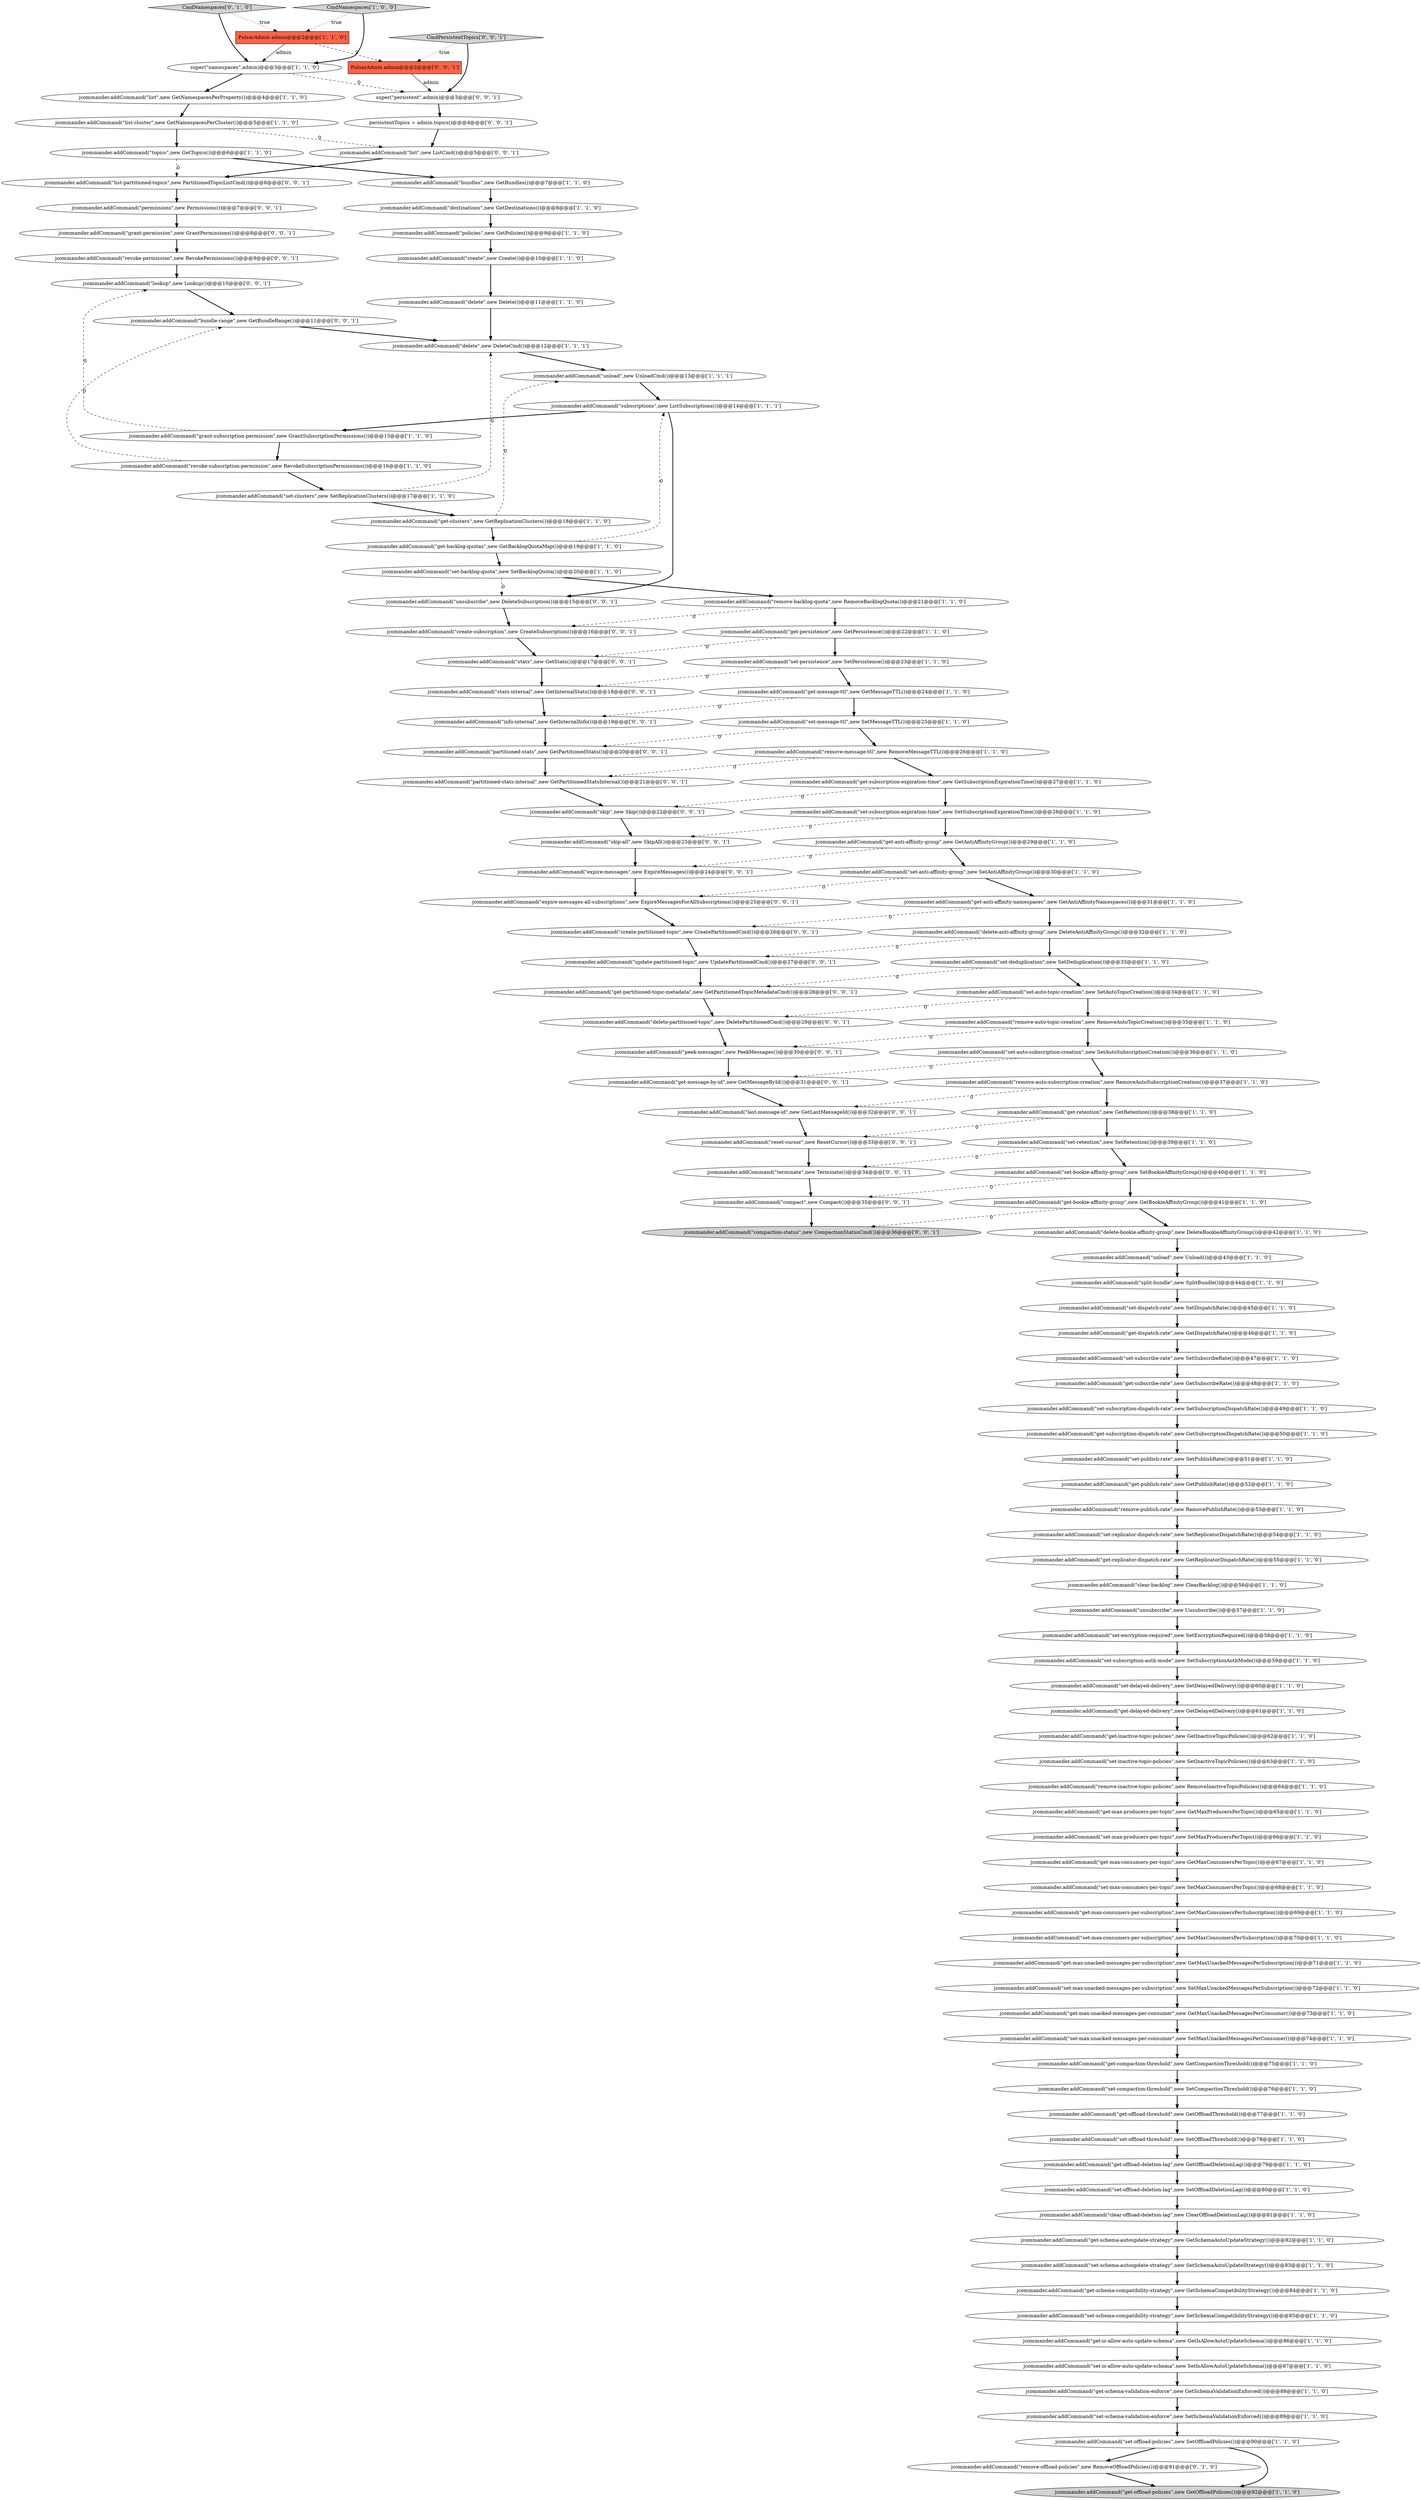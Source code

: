 digraph {
101 [style = filled, label = "CmdPersistentTopics['0', '0', '1']", fillcolor = lightgray, shape = diamond image = "AAA0AAABBB3BBB"];
7 [style = filled, label = "jcommander.addCommand(\"set-auto-topic-creation\",new SetAutoTopicCreation())@@@34@@@['1', '1', '0']", fillcolor = white, shape = ellipse image = "AAA0AAABBB1BBB"];
61 [style = filled, label = "jcommander.addCommand(\"get-publish-rate\",new GetPublishRate())@@@52@@@['1', '1', '0']", fillcolor = white, shape = ellipse image = "AAA0AAABBB1BBB"];
104 [style = filled, label = "jcommander.addCommand(\"get-message-by-id\",new GetMessageById())@@@31@@@['0', '0', '1']", fillcolor = white, shape = ellipse image = "AAA0AAABBB3BBB"];
16 [style = filled, label = "jcommander.addCommand(\"delete\",new DeleteCmd())@@@12@@@['1', '1', '1']", fillcolor = white, shape = ellipse image = "AAA0AAABBB1BBB"];
81 [style = filled, label = "jcommander.addCommand(\"set-message-ttl\",new SetMessageTTL())@@@25@@@['1', '1', '0']", fillcolor = white, shape = ellipse image = "AAA0AAABBB1BBB"];
87 [style = filled, label = "jcommander.addCommand(\"set-compaction-threshold\",new SetCompactionThreshold())@@@76@@@['1', '1', '0']", fillcolor = white, shape = ellipse image = "AAA0AAABBB1BBB"];
105 [style = filled, label = "super(\"persistent\",admin)@@@3@@@['0', '0', '1']", fillcolor = white, shape = ellipse image = "AAA0AAABBB3BBB"];
75 [style = filled, label = "jcommander.addCommand(\"get-schema-compatibility-strategy\",new GetSchemaCompatibilityStrategy())@@@84@@@['1', '1', '0']", fillcolor = white, shape = ellipse image = "AAA0AAABBB1BBB"];
36 [style = filled, label = "jcommander.addCommand(\"list-cluster\",new GetNamespacesPerCluster())@@@5@@@['1', '1', '0']", fillcolor = white, shape = ellipse image = "AAA0AAABBB1BBB"];
108 [style = filled, label = "jcommander.addCommand(\"terminate\",new Terminate())@@@34@@@['0', '0', '1']", fillcolor = white, shape = ellipse image = "AAA0AAABBB3BBB"];
68 [style = filled, label = "jcommander.addCommand(\"topics\",new GetTopics())@@@6@@@['1', '1', '0']", fillcolor = white, shape = ellipse image = "AAA0AAABBB1BBB"];
20 [style = filled, label = "jcommander.addCommand(\"get-subscription-expiration-time\",new GetSubscriptionExpirationTime())@@@27@@@['1', '1', '0']", fillcolor = white, shape = ellipse image = "AAA0AAABBB1BBB"];
39 [style = filled, label = "jcommander.addCommand(\"set-inactive-topic-policies\",new SetInactiveTopicPolicies())@@@63@@@['1', '1', '0']", fillcolor = white, shape = ellipse image = "AAA0AAABBB1BBB"];
3 [style = filled, label = "jcommander.addCommand(\"set-persistence\",new SetPersistence())@@@23@@@['1', '1', '0']", fillcolor = white, shape = ellipse image = "AAA0AAABBB1BBB"];
40 [style = filled, label = "jcommander.addCommand(\"get-backlog-quotas\",new GetBacklogQuotaMap())@@@19@@@['1', '1', '0']", fillcolor = white, shape = ellipse image = "AAA0AAABBB1BBB"];
77 [style = filled, label = "jcommander.addCommand(\"get-compaction-threshold\",new GetCompactionThreshold())@@@75@@@['1', '1', '0']", fillcolor = white, shape = ellipse image = "AAA0AAABBB1BBB"];
57 [style = filled, label = "jcommander.addCommand(\"set-auto-subscription-creation\",new SetAutoSubscriptionCreation())@@@36@@@['1', '1', '0']", fillcolor = white, shape = ellipse image = "AAA0AAABBB1BBB"];
25 [style = filled, label = "jcommander.addCommand(\"subscriptions\",new ListSubscriptions())@@@14@@@['1', '1', '1']", fillcolor = white, shape = ellipse image = "AAA0AAABBB1BBB"];
34 [style = filled, label = "jcommander.addCommand(\"get-offload-deletion-lag\",new GetOffloadDeletionLag())@@@79@@@['1', '1', '0']", fillcolor = white, shape = ellipse image = "AAA0AAABBB1BBB"];
102 [style = filled, label = "jcommander.addCommand(\"get-partitioned-topic-metadata\",new GetPartitionedTopicMetadataCmd())@@@28@@@['0', '0', '1']", fillcolor = white, shape = ellipse image = "AAA0AAABBB3BBB"];
124 [style = filled, label = "jcommander.addCommand(\"skip\",new Skip())@@@22@@@['0', '0', '1']", fillcolor = white, shape = ellipse image = "AAA0AAABBB3BBB"];
19 [style = filled, label = "jcommander.addCommand(\"set-schema-compatibility-strategy\",new SetSchemaCompatibilityStrategy())@@@85@@@['1', '1', '0']", fillcolor = white, shape = ellipse image = "AAA0AAABBB1BBB"];
47 [style = filled, label = "jcommander.addCommand(\"set-publish-rate\",new SetPublishRate())@@@51@@@['1', '1', '0']", fillcolor = white, shape = ellipse image = "AAA0AAABBB1BBB"];
10 [style = filled, label = "jcommander.addCommand(\"get-max-producers-per-topic\",new GetMaxProducersPerTopic())@@@65@@@['1', '1', '0']", fillcolor = white, shape = ellipse image = "AAA0AAABBB1BBB"];
94 [style = filled, label = "jcommander.addCommand(\"stats-internal\",new GetInternalStats())@@@18@@@['0', '0', '1']", fillcolor = white, shape = ellipse image = "AAA0AAABBB3BBB"];
24 [style = filled, label = "jcommander.addCommand(\"delete-bookie-affinity-group\",new DeleteBookieAffinityGroup())@@@42@@@['1', '1', '0']", fillcolor = white, shape = ellipse image = "AAA0AAABBB1BBB"];
45 [style = filled, label = "jcommander.addCommand(\"get-replicator-dispatch-rate\",new GetReplicatorDispatchRate())@@@55@@@['1', '1', '0']", fillcolor = white, shape = ellipse image = "AAA0AAABBB1BBB"];
1 [style = filled, label = "jcommander.addCommand(\"get-subscription-dispatch-rate\",new GetSubscriptionDispatchRate())@@@50@@@['1', '1', '0']", fillcolor = white, shape = ellipse image = "AAA0AAABBB1BBB"];
92 [style = filled, label = "jcommander.addCommand(\"remove-offload-policies\",new RemoveOffloadPolicies())@@@91@@@['0', '1', '0']", fillcolor = white, shape = ellipse image = "AAA1AAABBB2BBB"];
43 [style = filled, label = "jcommander.addCommand(\"grant-subscription-permission\",new GrantSubscriptionPermissions())@@@15@@@['1', '1', '0']", fillcolor = white, shape = ellipse image = "AAA0AAABBB1BBB"];
0 [style = filled, label = "jcommander.addCommand(\"remove-auto-subscription-creation\",new RemoveAutoSubscriptionCreation())@@@37@@@['1', '1', '0']", fillcolor = white, shape = ellipse image = "AAA0AAABBB1BBB"];
117 [style = filled, label = "jcommander.addCommand(\"expire-messages\",new ExpireMessages())@@@24@@@['0', '0', '1']", fillcolor = white, shape = ellipse image = "AAA0AAABBB3BBB"];
51 [style = filled, label = "jcommander.addCommand(\"delete-anti-affinity-group\",new DeleteAntiAffinityGroup())@@@32@@@['1', '1', '0']", fillcolor = white, shape = ellipse image = "AAA0AAABBB1BBB"];
72 [style = filled, label = "jcommander.addCommand(\"set-max-consumers-per-topic\",new SetMaxConsumersPerTopic())@@@68@@@['1', '1', '0']", fillcolor = white, shape = ellipse image = "AAA0AAABBB1BBB"];
98 [style = filled, label = "jcommander.addCommand(\"stats\",new GetStats())@@@17@@@['0', '0', '1']", fillcolor = white, shape = ellipse image = "AAA0AAABBB3BBB"];
14 [style = filled, label = "jcommander.addCommand(\"get-anti-affinity-namespaces\",new GetAntiAffinityNamespaces())@@@31@@@['1', '1', '0']", fillcolor = white, shape = ellipse image = "AAA0AAABBB1BBB"];
106 [style = filled, label = "jcommander.addCommand(\"compact\",new Compact())@@@35@@@['0', '0', '1']", fillcolor = white, shape = ellipse image = "AAA0AAABBB3BBB"];
114 [style = filled, label = "jcommander.addCommand(\"last-message-id\",new GetLastMessageId())@@@32@@@['0', '0', '1']", fillcolor = white, shape = ellipse image = "AAA0AAABBB3BBB"];
71 [style = filled, label = "jcommander.addCommand(\"remove-publish-rate\",new RemovePublishRate())@@@53@@@['1', '1', '0']", fillcolor = white, shape = ellipse image = "AAA0AAABBB1BBB"];
22 [style = filled, label = "jcommander.addCommand(\"set-offload-deletion-lag\",new SetOffloadDeletionLag())@@@80@@@['1', '1', '0']", fillcolor = white, shape = ellipse image = "AAA0AAABBB1BBB"];
123 [style = filled, label = "jcommander.addCommand(\"create-partitioned-topic\",new CreatePartitionedCmd())@@@26@@@['0', '0', '1']", fillcolor = white, shape = ellipse image = "AAA0AAABBB3BBB"];
41 [style = filled, label = "jcommander.addCommand(\"set-max-consumers-per-subscription\",new SetMaxConsumersPerSubscription())@@@70@@@['1', '1', '0']", fillcolor = white, shape = ellipse image = "AAA0AAABBB1BBB"];
46 [style = filled, label = "jcommander.addCommand(\"get-schema-validation-enforce\",new GetSchemaValidationEnforced())@@@88@@@['1', '1', '0']", fillcolor = white, shape = ellipse image = "AAA0AAABBB1BBB"];
112 [style = filled, label = "jcommander.addCommand(\"grant-permission\",new GrantPermissions())@@@8@@@['0', '0', '1']", fillcolor = white, shape = ellipse image = "AAA0AAABBB3BBB"];
42 [style = filled, label = "jcommander.addCommand(\"remove-message-ttl\",new RemoveMessageTTL())@@@26@@@['1', '1', '0']", fillcolor = white, shape = ellipse image = "AAA0AAABBB1BBB"];
30 [style = filled, label = "jcommander.addCommand(\"unload\",new Unload())@@@43@@@['1', '1', '0']", fillcolor = white, shape = ellipse image = "AAA0AAABBB1BBB"];
48 [style = filled, label = "jcommander.addCommand(\"set-schema-validation-enforce\",new SetSchemaValidationEnforced())@@@89@@@['1', '1', '0']", fillcolor = white, shape = ellipse image = "AAA0AAABBB1BBB"];
115 [style = filled, label = "jcommander.addCommand(\"delete-partitioned-topic\",new DeletePartitionedCmd())@@@29@@@['0', '0', '1']", fillcolor = white, shape = ellipse image = "AAA0AAABBB3BBB"];
118 [style = filled, label = "jcommander.addCommand(\"reset-cursor\",new ResetCursor())@@@33@@@['0', '0', '1']", fillcolor = white, shape = ellipse image = "AAA0AAABBB3BBB"];
91 [style = filled, label = "CmdNamespaces['0', '1', '0']", fillcolor = lightgray, shape = diamond image = "AAA0AAABBB2BBB"];
116 [style = filled, label = "jcommander.addCommand(\"lookup\",new Lookup())@@@10@@@['0', '0', '1']", fillcolor = white, shape = ellipse image = "AAA0AAABBB3BBB"];
69 [style = filled, label = "jcommander.addCommand(\"get-bookie-affinity-group\",new GetBookieAffinityGroup())@@@41@@@['1', '1', '0']", fillcolor = white, shape = ellipse image = "AAA0AAABBB1BBB"];
27 [style = filled, label = "jcommander.addCommand(\"set-backlog-quota\",new SetBacklogQuota())@@@20@@@['1', '1', '0']", fillcolor = white, shape = ellipse image = "AAA0AAABBB1BBB"];
50 [style = filled, label = "jcommander.addCommand(\"clear-offload-deletion-lag\",new ClearOffloadDeletionLag())@@@81@@@['1', '1', '0']", fillcolor = white, shape = ellipse image = "AAA0AAABBB1BBB"];
6 [style = filled, label = "jcommander.addCommand(\"set-encryption-required\",new SetEncryptionRequired())@@@58@@@['1', '1', '0']", fillcolor = white, shape = ellipse image = "AAA0AAABBB1BBB"];
74 [style = filled, label = "jcommander.addCommand(\"set-is-allow-auto-update-schema\",new SetIsAllowAutoUpdateSchema())@@@87@@@['1', '1', '0']", fillcolor = white, shape = ellipse image = "AAA0AAABBB1BBB"];
119 [style = filled, label = "jcommander.addCommand(\"expire-messages-all-subscriptions\",new ExpireMessagesForAllSubscriptions())@@@25@@@['0', '0', '1']", fillcolor = white, shape = ellipse image = "AAA0AAABBB3BBB"];
44 [style = filled, label = "jcommander.addCommand(\"set-retention\",new SetRetention())@@@39@@@['1', '1', '0']", fillcolor = white, shape = ellipse image = "AAA0AAABBB1BBB"];
59 [style = filled, label = "jcommander.addCommand(\"get-clusters\",new GetReplicationClusters())@@@18@@@['1', '1', '0']", fillcolor = white, shape = ellipse image = "AAA0AAABBB1BBB"];
79 [style = filled, label = "jcommander.addCommand(\"set-subscription-expiration-time\",new SetSubscriptionExpirationTime())@@@28@@@['1', '1', '0']", fillcolor = white, shape = ellipse image = "AAA0AAABBB1BBB"];
93 [style = filled, label = "persistentTopics = admin.topics()@@@4@@@['0', '0', '1']", fillcolor = white, shape = ellipse image = "AAA0AAABBB3BBB"];
107 [style = filled, label = "jcommander.addCommand(\"list-partitioned-topics\",new PartitionedTopicListCmd())@@@6@@@['0', '0', '1']", fillcolor = white, shape = ellipse image = "AAA0AAABBB3BBB"];
88 [style = filled, label = "super(\"namespaces\",admin)@@@3@@@['1', '1', '0']", fillcolor = white, shape = ellipse image = "AAA0AAABBB1BBB"];
56 [style = filled, label = "jcommander.addCommand(\"get-message-ttl\",new GetMessageTTL())@@@24@@@['1', '1', '0']", fillcolor = white, shape = ellipse image = "AAA0AAABBB1BBB"];
11 [style = filled, label = "jcommander.addCommand(\"split-bundle\",new SplitBundle())@@@44@@@['1', '1', '0']", fillcolor = white, shape = ellipse image = "AAA0AAABBB1BBB"];
35 [style = filled, label = "jcommander.addCommand(\"list\",new GetNamespacesPerProperty())@@@4@@@['1', '1', '0']", fillcolor = white, shape = ellipse image = "AAA0AAABBB1BBB"];
12 [style = filled, label = "jcommander.addCommand(\"unload\",new UnloadCmd())@@@13@@@['1', '1', '1']", fillcolor = white, shape = ellipse image = "AAA0AAABBB1BBB"];
31 [style = filled, label = "jcommander.addCommand(\"set-schema-autoupdate-strategy\",new SetSchemaAutoUpdateStrategy())@@@83@@@['1', '1', '0']", fillcolor = white, shape = ellipse image = "AAA0AAABBB1BBB"];
83 [style = filled, label = "jcommander.addCommand(\"get-offload-policies\",new GetOffloadPolicies())@@@92@@@['1', '1', '0']", fillcolor = lightgray, shape = ellipse image = "AAA0AAABBB1BBB"];
103 [style = filled, label = "PulsarAdmin admin@@@2@@@['0', '0', '1']", fillcolor = tomato, shape = box image = "AAA0AAABBB3BBB"];
84 [style = filled, label = "jcommander.addCommand(\"get-persistence\",new GetPersistence())@@@22@@@['1', '1', '0']", fillcolor = white, shape = ellipse image = "AAA0AAABBB1BBB"];
49 [style = filled, label = "jcommander.addCommand(\"remove-inactive-topic-policies\",new RemoveInactiveTopicPolicies())@@@64@@@['1', '1', '0']", fillcolor = white, shape = ellipse image = "AAA0AAABBB1BBB"];
63 [style = filled, label = "jcommander.addCommand(\"set-dispatch-rate\",new SetDispatchRate())@@@45@@@['1', '1', '0']", fillcolor = white, shape = ellipse image = "AAA0AAABBB1BBB"];
32 [style = filled, label = "jcommander.addCommand(\"set-replicator-dispatch-rate\",new SetReplicatorDispatchRate())@@@54@@@['1', '1', '0']", fillcolor = white, shape = ellipse image = "AAA0AAABBB1BBB"];
121 [style = filled, label = "jcommander.addCommand(\"create-subscription\",new CreateSubscription())@@@16@@@['0', '0', '1']", fillcolor = white, shape = ellipse image = "AAA0AAABBB3BBB"];
86 [style = filled, label = "jcommander.addCommand(\"get-anti-affinity-group\",new GetAntiAffinityGroup())@@@29@@@['1', '1', '0']", fillcolor = white, shape = ellipse image = "AAA0AAABBB1BBB"];
85 [style = filled, label = "jcommander.addCommand(\"get-max-consumers-per-topic\",new GetMaxConsumersPerTopic())@@@67@@@['1', '1', '0']", fillcolor = white, shape = ellipse image = "AAA0AAABBB1BBB"];
113 [style = filled, label = "jcommander.addCommand(\"revoke-permission\",new RevokePermissions())@@@9@@@['0', '0', '1']", fillcolor = white, shape = ellipse image = "AAA0AAABBB3BBB"];
73 [style = filled, label = "jcommander.addCommand(\"set-max-unacked-messages-per-consumer\",new SetMaxUnackedMessagesPerConsumer())@@@74@@@['1', '1', '0']", fillcolor = white, shape = ellipse image = "AAA0AAABBB1BBB"];
17 [style = filled, label = "jcommander.addCommand(\"get-is-allow-auto-update-schema\",new GetIsAllowAutoUpdateSchema())@@@86@@@['1', '1', '0']", fillcolor = white, shape = ellipse image = "AAA0AAABBB1BBB"];
38 [style = filled, label = "jcommander.addCommand(\"get-max-consumers-per-subscription\",new GetMaxConsumersPerSubscription())@@@69@@@['1', '1', '0']", fillcolor = white, shape = ellipse image = "AAA0AAABBB1BBB"];
97 [style = filled, label = "jcommander.addCommand(\"bundle-range\",new GetBundleRange())@@@11@@@['0', '0', '1']", fillcolor = white, shape = ellipse image = "AAA0AAABBB3BBB"];
58 [style = filled, label = "jcommander.addCommand(\"get-retention\",new GetRetention())@@@38@@@['1', '1', '0']", fillcolor = white, shape = ellipse image = "AAA0AAABBB1BBB"];
66 [style = filled, label = "jcommander.addCommand(\"get-inactive-topic-policies\",new GetInactiveTopicPolicies())@@@62@@@['1', '1', '0']", fillcolor = white, shape = ellipse image = "AAA0AAABBB1BBB"];
15 [style = filled, label = "jcommander.addCommand(\"set-bookie-affinity-group\",new SetBookieAffinityGroup())@@@40@@@['1', '1', '0']", fillcolor = white, shape = ellipse image = "AAA0AAABBB1BBB"];
21 [style = filled, label = "jcommander.addCommand(\"get-dispatch-rate\",new GetDispatchRate())@@@46@@@['1', '1', '0']", fillcolor = white, shape = ellipse image = "AAA0AAABBB1BBB"];
125 [style = filled, label = "jcommander.addCommand(\"info-internal\",new GetInternalInfo())@@@19@@@['0', '0', '1']", fillcolor = white, shape = ellipse image = "AAA0AAABBB3BBB"];
62 [style = filled, label = "jcommander.addCommand(\"delete\",new Delete())@@@11@@@['1', '1', '0']", fillcolor = white, shape = ellipse image = "AAA0AAABBB1BBB"];
89 [style = filled, label = "jcommander.addCommand(\"revoke-subscription-permission\",new RevokeSubscriptionPermissions())@@@16@@@['1', '1', '0']", fillcolor = white, shape = ellipse image = "AAA0AAABBB1BBB"];
8 [style = filled, label = "jcommander.addCommand(\"clear-backlog\",new ClearBacklog())@@@56@@@['1', '1', '0']", fillcolor = white, shape = ellipse image = "AAA0AAABBB1BBB"];
26 [style = filled, label = "jcommander.addCommand(\"set-max-unacked-messages-per-subscription\",new SetMaxUnackedMessagesPerSubscription())@@@72@@@['1', '1', '0']", fillcolor = white, shape = ellipse image = "AAA0AAABBB1BBB"];
55 [style = filled, label = "jcommander.addCommand(\"set-clusters\",new SetReplicationClusters())@@@17@@@['1', '1', '0']", fillcolor = white, shape = ellipse image = "AAA0AAABBB1BBB"];
95 [style = filled, label = "jcommander.addCommand(\"skip-all\",new SkipAll())@@@23@@@['0', '0', '1']", fillcolor = white, shape = ellipse image = "AAA0AAABBB3BBB"];
65 [style = filled, label = "jcommander.addCommand(\"remove-backlog-quota\",new RemoveBacklogQuota())@@@21@@@['1', '1', '0']", fillcolor = white, shape = ellipse image = "AAA0AAABBB1BBB"];
120 [style = filled, label = "jcommander.addCommand(\"unsubscribe\",new DeleteSubscription())@@@15@@@['0', '0', '1']", fillcolor = white, shape = ellipse image = "AAA0AAABBB3BBB"];
122 [style = filled, label = "jcommander.addCommand(\"list\",new ListCmd())@@@5@@@['0', '0', '1']", fillcolor = white, shape = ellipse image = "AAA0AAABBB3BBB"];
78 [style = filled, label = "jcommander.addCommand(\"destinations\",new GetDestinations())@@@8@@@['1', '1', '0']", fillcolor = white, shape = ellipse image = "AAA0AAABBB1BBB"];
2 [style = filled, label = "jcommander.addCommand(\"set-offload-threshold\",new SetOffloadThreshold())@@@78@@@['1', '1', '0']", fillcolor = white, shape = ellipse image = "AAA0AAABBB1BBB"];
82 [style = filled, label = "jcommander.addCommand(\"set-anti-affinity-group\",new SetAntiAffinityGroup())@@@30@@@['1', '1', '0']", fillcolor = white, shape = ellipse image = "AAA0AAABBB1BBB"];
60 [style = filled, label = "jcommander.addCommand(\"set-subscription-auth-mode\",new SetSubscriptionAuthMode())@@@59@@@['1', '1', '0']", fillcolor = white, shape = ellipse image = "AAA0AAABBB1BBB"];
37 [style = filled, label = "PulsarAdmin admin@@@2@@@['1', '1', '0']", fillcolor = tomato, shape = box image = "AAA0AAABBB1BBB"];
5 [style = filled, label = "jcommander.addCommand(\"unsubscribe\",new Unsubscribe())@@@57@@@['1', '1', '0']", fillcolor = white, shape = ellipse image = "AAA0AAABBB1BBB"];
90 [style = filled, label = "jcommander.addCommand(\"set-max-producers-per-topic\",new SetMaxProducersPerTopic())@@@66@@@['1', '1', '0']", fillcolor = white, shape = ellipse image = "AAA0AAABBB1BBB"];
28 [style = filled, label = "jcommander.addCommand(\"set-deduplication\",new SetDeduplication())@@@33@@@['1', '1', '0']", fillcolor = white, shape = ellipse image = "AAA0AAABBB1BBB"];
13 [style = filled, label = "jcommander.addCommand(\"create\",new Create())@@@10@@@['1', '1', '0']", fillcolor = white, shape = ellipse image = "AAA0AAABBB1BBB"];
80 [style = filled, label = "jcommander.addCommand(\"remove-auto-topic-creation\",new RemoveAutoTopicCreation())@@@35@@@['1', '1', '0']", fillcolor = white, shape = ellipse image = "AAA0AAABBB1BBB"];
18 [style = filled, label = "jcommander.addCommand(\"policies\",new GetPolicies())@@@9@@@['1', '1', '0']", fillcolor = white, shape = ellipse image = "AAA0AAABBB1BBB"];
33 [style = filled, label = "CmdNamespaces['1', '0', '0']", fillcolor = lightgray, shape = diamond image = "AAA0AAABBB1BBB"];
54 [style = filled, label = "jcommander.addCommand(\"set-offload-policies\",new SetOffloadPolicies())@@@90@@@['1', '1', '0']", fillcolor = white, shape = ellipse image = "AAA0AAABBB1BBB"];
67 [style = filled, label = "jcommander.addCommand(\"get-max-unacked-messages-per-subscription\",new GetMaxUnackedMessagesPerSubscription())@@@71@@@['1', '1', '0']", fillcolor = white, shape = ellipse image = "AAA0AAABBB1BBB"];
29 [style = filled, label = "jcommander.addCommand(\"bundles\",new GetBundles())@@@7@@@['1', '1', '0']", fillcolor = white, shape = ellipse image = "AAA0AAABBB1BBB"];
53 [style = filled, label = "jcommander.addCommand(\"get-max-unacked-messages-per-consumer\",new GetMaxUnackedMessagesPerConsumer())@@@73@@@['1', '1', '0']", fillcolor = white, shape = ellipse image = "AAA0AAABBB1BBB"];
99 [style = filled, label = "jcommander.addCommand(\"partitioned-stats\",new GetPartitionedStats())@@@20@@@['0', '0', '1']", fillcolor = white, shape = ellipse image = "AAA0AAABBB3BBB"];
100 [style = filled, label = "jcommander.addCommand(\"peek-messages\",new PeekMessages())@@@30@@@['0', '0', '1']", fillcolor = white, shape = ellipse image = "AAA0AAABBB3BBB"];
110 [style = filled, label = "jcommander.addCommand(\"permissions\",new Permissions())@@@7@@@['0', '0', '1']", fillcolor = white, shape = ellipse image = "AAA0AAABBB3BBB"];
70 [style = filled, label = "jcommander.addCommand(\"get-offload-threshold\",new GetOffloadThreshold())@@@77@@@['1', '1', '0']", fillcolor = white, shape = ellipse image = "AAA0AAABBB1BBB"];
109 [style = filled, label = "jcommander.addCommand(\"update-partitioned-topic\",new UpdatePartitionedCmd())@@@27@@@['0', '0', '1']", fillcolor = white, shape = ellipse image = "AAA0AAABBB3BBB"];
64 [style = filled, label = "jcommander.addCommand(\"set-subscribe-rate\",new SetSubscribeRate())@@@47@@@['1', '1', '0']", fillcolor = white, shape = ellipse image = "AAA0AAABBB1BBB"];
4 [style = filled, label = "jcommander.addCommand(\"get-delayed-delivery\",new GetDelayedDelivery())@@@61@@@['1', '1', '0']", fillcolor = white, shape = ellipse image = "AAA0AAABBB1BBB"];
76 [style = filled, label = "jcommander.addCommand(\"set-subscription-dispatch-rate\",new SetSubscriptionDispatchRate())@@@49@@@['1', '1', '0']", fillcolor = white, shape = ellipse image = "AAA0AAABBB1BBB"];
96 [style = filled, label = "jcommander.addCommand(\"compaction-status\",new CompactionStatusCmd())@@@36@@@['0', '0', '1']", fillcolor = lightgray, shape = ellipse image = "AAA0AAABBB3BBB"];
23 [style = filled, label = "jcommander.addCommand(\"get-schema-autoupdate-strategy\",new GetSchemaAutoUpdateStrategy())@@@82@@@['1', '1', '0']", fillcolor = white, shape = ellipse image = "AAA0AAABBB1BBB"];
111 [style = filled, label = "jcommander.addCommand(\"partitioned-stats-internal\",new GetPartitionedStatsInternal())@@@21@@@['0', '0', '1']", fillcolor = white, shape = ellipse image = "AAA0AAABBB3BBB"];
52 [style = filled, label = "jcommander.addCommand(\"get-subscribe-rate\",new GetSubscribeRate())@@@48@@@['1', '1', '0']", fillcolor = white, shape = ellipse image = "AAA0AAABBB1BBB"];
9 [style = filled, label = "jcommander.addCommand(\"set-delayed-delivery\",new SetDelayedDelivery())@@@60@@@['1', '1', '0']", fillcolor = white, shape = ellipse image = "AAA0AAABBB1BBB"];
81->42 [style = bold, label=""];
12->25 [style = bold, label=""];
104->114 [style = bold, label=""];
7->80 [style = bold, label=""];
0->114 [style = dashed, label="0"];
84->3 [style = bold, label=""];
10->90 [style = bold, label=""];
59->40 [style = bold, label=""];
60->9 [style = bold, label=""];
74->46 [style = bold, label=""];
121->98 [style = bold, label=""];
1->47 [style = bold, label=""];
42->111 [style = dashed, label="0"];
6->60 [style = bold, label=""];
113->116 [style = bold, label=""];
100->104 [style = bold, label=""];
68->107 [style = dashed, label="0"];
18->13 [style = bold, label=""];
65->121 [style = dashed, label="0"];
38->41 [style = bold, label=""];
95->117 [style = bold, label=""];
13->62 [style = bold, label=""];
2->34 [style = bold, label=""];
28->102 [style = dashed, label="0"];
122->107 [style = bold, label=""];
80->57 [style = bold, label=""];
111->124 [style = bold, label=""];
27->65 [style = bold, label=""];
37->88 [style = solid, label="admin"];
66->39 [style = bold, label=""];
91->37 [style = dotted, label="true"];
101->105 [style = bold, label=""];
16->12 [style = bold, label=""];
77->87 [style = bold, label=""];
43->89 [style = bold, label=""];
103->105 [style = solid, label="admin"];
64->52 [style = bold, label=""];
52->76 [style = bold, label=""];
51->28 [style = bold, label=""];
87->70 [style = bold, label=""];
97->16 [style = bold, label=""];
40->25 [style = dashed, label="0"];
33->37 [style = dotted, label="true"];
21->64 [style = bold, label=""];
89->97 [style = dashed, label="0"];
31->75 [style = bold, label=""];
22->50 [style = bold, label=""];
71->32 [style = bold, label=""];
41->67 [style = bold, label=""];
109->102 [style = bold, label=""];
5->6 [style = bold, label=""];
86->117 [style = dashed, label="0"];
99->111 [style = bold, label=""];
63->21 [style = bold, label=""];
114->118 [style = bold, label=""];
7->115 [style = dashed, label="0"];
94->125 [style = bold, label=""];
8->5 [style = bold, label=""];
75->19 [style = bold, label=""];
56->125 [style = dashed, label="0"];
93->122 [style = bold, label=""];
115->100 [style = bold, label=""];
48->54 [style = bold, label=""];
57->0 [style = bold, label=""];
76->1 [style = bold, label=""];
36->68 [style = bold, label=""];
11->63 [style = bold, label=""];
62->16 [style = bold, label=""];
117->119 [style = bold, label=""];
65->84 [style = bold, label=""];
25->43 [style = bold, label=""];
25->120 [style = bold, label=""];
54->83 [style = bold, label=""];
45->8 [style = bold, label=""];
67->26 [style = bold, label=""];
17->74 [style = bold, label=""];
79->86 [style = bold, label=""];
42->20 [style = bold, label=""];
91->88 [style = bold, label=""];
14->123 [style = dashed, label="0"];
35->36 [style = bold, label=""];
92->83 [style = bold, label=""];
98->94 [style = bold, label=""];
61->71 [style = bold, label=""];
72->38 [style = bold, label=""];
54->92 [style = bold, label=""];
44->15 [style = bold, label=""];
34->22 [style = bold, label=""];
82->14 [style = bold, label=""];
124->95 [style = bold, label=""];
51->109 [style = dashed, label="0"];
125->99 [style = bold, label=""];
20->79 [style = bold, label=""];
44->108 [style = dashed, label="0"];
123->109 [style = bold, label=""];
3->94 [style = dashed, label="0"];
79->95 [style = dashed, label="0"];
39->49 [style = bold, label=""];
118->108 [style = bold, label=""];
69->24 [style = bold, label=""];
88->35 [style = bold, label=""];
78->18 [style = bold, label=""];
9->4 [style = bold, label=""];
106->96 [style = bold, label=""];
88->105 [style = dashed, label="0"];
68->29 [style = bold, label=""];
58->44 [style = bold, label=""];
46->48 [style = bold, label=""];
89->55 [style = bold, label=""];
110->112 [style = bold, label=""];
32->45 [style = bold, label=""];
33->88 [style = bold, label=""];
81->99 [style = dashed, label="0"];
40->27 [style = bold, label=""];
102->115 [style = bold, label=""];
82->119 [style = dashed, label="0"];
23->31 [style = bold, label=""];
0->58 [style = bold, label=""];
55->16 [style = dashed, label="0"];
80->100 [style = dashed, label="0"];
26->53 [style = bold, label=""];
69->96 [style = dashed, label="0"];
19->17 [style = bold, label=""];
85->72 [style = bold, label=""];
50->23 [style = bold, label=""];
116->97 [style = bold, label=""];
43->116 [style = dashed, label="0"];
4->66 [style = bold, label=""];
47->61 [style = bold, label=""];
28->7 [style = bold, label=""];
14->51 [style = bold, label=""];
101->103 [style = dotted, label="true"];
84->98 [style = dashed, label="0"];
3->56 [style = bold, label=""];
56->81 [style = bold, label=""];
53->73 [style = bold, label=""];
15->106 [style = dashed, label="0"];
37->103 [style = dashed, label="0"];
30->11 [style = bold, label=""];
55->59 [style = bold, label=""];
27->120 [style = dashed, label="0"];
24->30 [style = bold, label=""];
86->82 [style = bold, label=""];
15->69 [style = bold, label=""];
20->124 [style = dashed, label="0"];
73->77 [style = bold, label=""];
105->93 [style = bold, label=""];
59->12 [style = dashed, label="0"];
29->78 [style = bold, label=""];
90->85 [style = bold, label=""];
120->121 [style = bold, label=""];
58->118 [style = dashed, label="0"];
70->2 [style = bold, label=""];
49->10 [style = bold, label=""];
36->122 [style = dashed, label="0"];
112->113 [style = bold, label=""];
108->106 [style = bold, label=""];
57->104 [style = dashed, label="0"];
107->110 [style = bold, label=""];
119->123 [style = bold, label=""];
}
